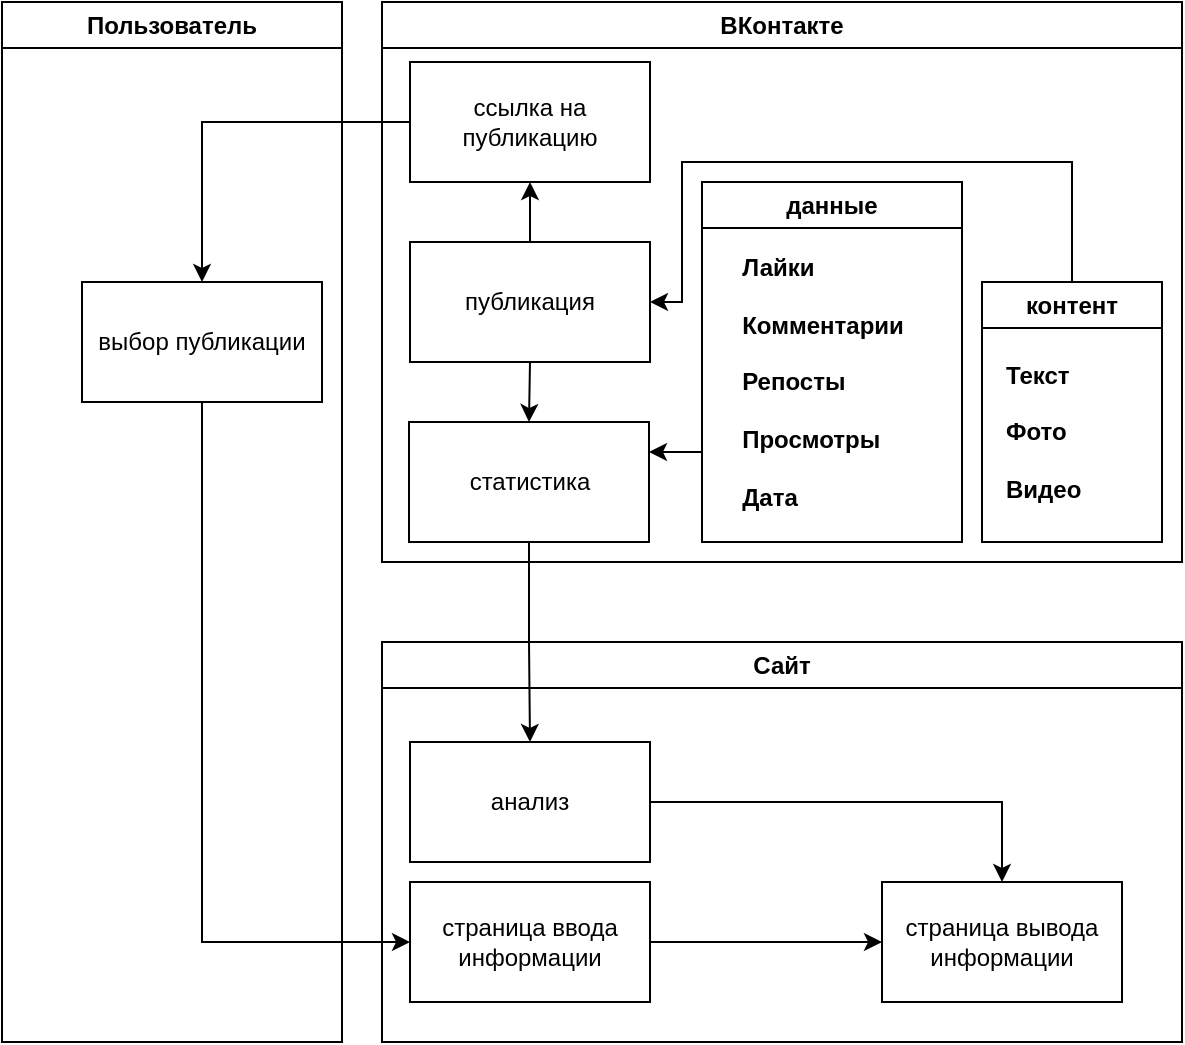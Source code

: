 <mxfile version="20.7.4" type="github">
  <diagram id="VrcHo0is1Yf8Ic5ensMK" name="Страница 1">
    <mxGraphModel dx="1050" dy="581" grid="1" gridSize="10" guides="1" tooltips="1" connect="1" arrows="1" fold="1" page="1" pageScale="1" pageWidth="827" pageHeight="1169" math="0" shadow="0">
      <root>
        <mxCell id="0" />
        <mxCell id="1" parent="0" />
        <mxCell id="WDCF_A7ImxJQsFsin7ZQ-1" value="Пользователь" style="swimlane;whiteSpace=wrap;html=1;" parent="1" vertex="1">
          <mxGeometry x="210" y="40" width="170" height="520" as="geometry" />
        </mxCell>
        <mxCell id="BZTm6CcyMh4_-YShRo9q-6" value="выбор публикации" style="rounded=0;whiteSpace=wrap;html=1;" vertex="1" parent="WDCF_A7ImxJQsFsin7ZQ-1">
          <mxGeometry x="40" y="140" width="120" height="60" as="geometry" />
        </mxCell>
        <mxCell id="WDCF_A7ImxJQsFsin7ZQ-2" value="Сайт" style="swimlane;whiteSpace=wrap;html=1;" parent="1" vertex="1">
          <mxGeometry x="400" y="360" width="400" height="200" as="geometry" />
        </mxCell>
        <mxCell id="WDCF_A7ImxJQsFsin7ZQ-17" value="страница вывода информации" style="rounded=0;whiteSpace=wrap;html=1;" parent="WDCF_A7ImxJQsFsin7ZQ-2" vertex="1">
          <mxGeometry x="250" y="120" width="120" height="60" as="geometry" />
        </mxCell>
        <mxCell id="BZTm6CcyMh4_-YShRo9q-5" style="edgeStyle=orthogonalEdgeStyle;rounded=0;orthogonalLoop=1;jettySize=auto;html=1;exitX=1;exitY=0.5;exitDx=0;exitDy=0;entryX=0;entryY=0.5;entryDx=0;entryDy=0;" edge="1" parent="WDCF_A7ImxJQsFsin7ZQ-2" source="WDCF_A7ImxJQsFsin7ZQ-18" target="WDCF_A7ImxJQsFsin7ZQ-17">
          <mxGeometry relative="1" as="geometry" />
        </mxCell>
        <mxCell id="WDCF_A7ImxJQsFsin7ZQ-18" value="страница ввода информации" style="rounded=0;whiteSpace=wrap;html=1;" parent="WDCF_A7ImxJQsFsin7ZQ-2" vertex="1">
          <mxGeometry x="14" y="120" width="120" height="60" as="geometry" />
        </mxCell>
        <mxCell id="BZTm6CcyMh4_-YShRo9q-4" style="edgeStyle=orthogonalEdgeStyle;rounded=0;orthogonalLoop=1;jettySize=auto;html=1;exitX=1;exitY=0.5;exitDx=0;exitDy=0;entryX=0.5;entryY=0;entryDx=0;entryDy=0;" edge="1" parent="WDCF_A7ImxJQsFsin7ZQ-2" source="BZTm6CcyMh4_-YShRo9q-2" target="WDCF_A7ImxJQsFsin7ZQ-17">
          <mxGeometry relative="1" as="geometry" />
        </mxCell>
        <mxCell id="BZTm6CcyMh4_-YShRo9q-2" value="анализ" style="rounded=0;whiteSpace=wrap;html=1;" vertex="1" parent="WDCF_A7ImxJQsFsin7ZQ-2">
          <mxGeometry x="14" y="50" width="120" height="60" as="geometry" />
        </mxCell>
        <mxCell id="WDCF_A7ImxJQsFsin7ZQ-3" value="ВКонтакте" style="swimlane;whiteSpace=wrap;html=1;" parent="1" vertex="1">
          <mxGeometry x="400" y="40" width="400" height="280" as="geometry" />
        </mxCell>
        <mxCell id="WDCF_A7ImxJQsFsin7ZQ-14" style="edgeStyle=orthogonalEdgeStyle;rounded=0;orthogonalLoop=1;jettySize=auto;html=1;exitX=0.5;exitY=1;exitDx=0;exitDy=0;entryX=0.5;entryY=0;entryDx=0;entryDy=0;" parent="WDCF_A7ImxJQsFsin7ZQ-3" source="WDCF_A7ImxJQsFsin7ZQ-5" target="WDCF_A7ImxJQsFsin7ZQ-8" edge="1">
          <mxGeometry relative="1" as="geometry" />
        </mxCell>
        <mxCell id="BZTm6CcyMh4_-YShRo9q-10" style="edgeStyle=orthogonalEdgeStyle;rounded=0;orthogonalLoop=1;jettySize=auto;html=1;exitX=0.5;exitY=0;exitDx=0;exitDy=0;" edge="1" parent="WDCF_A7ImxJQsFsin7ZQ-3" source="WDCF_A7ImxJQsFsin7ZQ-5" target="BZTm6CcyMh4_-YShRo9q-9">
          <mxGeometry relative="1" as="geometry" />
        </mxCell>
        <mxCell id="WDCF_A7ImxJQsFsin7ZQ-5" value="публикация" style="rounded=0;whiteSpace=wrap;html=1;" parent="WDCF_A7ImxJQsFsin7ZQ-3" vertex="1">
          <mxGeometry x="14" y="120" width="120" height="60" as="geometry" />
        </mxCell>
        <mxCell id="BZTm6CcyMh4_-YShRo9q-12" style="edgeStyle=orthogonalEdgeStyle;rounded=0;orthogonalLoop=1;jettySize=auto;html=1;exitX=0.5;exitY=0;exitDx=0;exitDy=0;entryX=1;entryY=0.5;entryDx=0;entryDy=0;" edge="1" parent="WDCF_A7ImxJQsFsin7ZQ-3" source="WDCF_A7ImxJQsFsin7ZQ-6" target="WDCF_A7ImxJQsFsin7ZQ-5">
          <mxGeometry relative="1" as="geometry">
            <Array as="points">
              <mxPoint x="345" y="80" />
              <mxPoint x="150" y="80" />
              <mxPoint x="150" y="150" />
            </Array>
          </mxGeometry>
        </mxCell>
        <mxCell id="WDCF_A7ImxJQsFsin7ZQ-6" value="контент" style="swimlane;whiteSpace=wrap;html=1;" parent="WDCF_A7ImxJQsFsin7ZQ-3" vertex="1">
          <mxGeometry x="300" y="140" width="90" height="130" as="geometry" />
        </mxCell>
        <mxCell id="WDCF_A7ImxJQsFsin7ZQ-7" value="&lt;b&gt;Текст&lt;br&gt;&lt;br&gt;Фото&lt;br&gt;&lt;br&gt;Видео&lt;/b&gt;" style="text;html=1;align=left;verticalAlign=middle;resizable=0;points=[];autosize=1;strokeColor=none;fillColor=none;" parent="WDCF_A7ImxJQsFsin7ZQ-6" vertex="1">
          <mxGeometry x="10" y="30" width="60" height="90" as="geometry" />
        </mxCell>
        <mxCell id="WDCF_A7ImxJQsFsin7ZQ-8" value="статистика" style="rounded=0;whiteSpace=wrap;html=1;" parent="WDCF_A7ImxJQsFsin7ZQ-3" vertex="1">
          <mxGeometry x="13.5" y="210" width="120" height="60" as="geometry" />
        </mxCell>
        <mxCell id="BZTm6CcyMh4_-YShRo9q-13" style="edgeStyle=orthogonalEdgeStyle;rounded=0;orthogonalLoop=1;jettySize=auto;html=1;exitX=0;exitY=0.75;exitDx=0;exitDy=0;entryX=1;entryY=0.25;entryDx=0;entryDy=0;" edge="1" parent="WDCF_A7ImxJQsFsin7ZQ-3" source="WDCF_A7ImxJQsFsin7ZQ-10" target="WDCF_A7ImxJQsFsin7ZQ-8">
          <mxGeometry relative="1" as="geometry" />
        </mxCell>
        <mxCell id="WDCF_A7ImxJQsFsin7ZQ-10" value="данные" style="swimlane;whiteSpace=wrap;html=1;" parent="WDCF_A7ImxJQsFsin7ZQ-3" vertex="1">
          <mxGeometry x="160" y="90" width="130" height="180" as="geometry" />
        </mxCell>
        <mxCell id="WDCF_A7ImxJQsFsin7ZQ-11" value="&lt;div style=&quot;text-align: left;&quot;&gt;&lt;b style=&quot;background-color: initial;&quot;&gt;Лайки&lt;/b&gt;&lt;/div&gt;&lt;div style=&quot;text-align: left;&quot;&gt;&lt;b&gt;&lt;br&gt;&lt;/b&gt;&lt;/div&gt;&lt;b&gt;Комментарии&lt;/b&gt;&lt;br&gt;&lt;br&gt;&lt;div style=&quot;text-align: left;&quot;&gt;&lt;b style=&quot;background-color: initial;&quot;&gt;Репосты&lt;/b&gt;&lt;/div&gt;&lt;br&gt;&lt;div style=&quot;text-align: left;&quot;&gt;&lt;b style=&quot;background-color: initial;&quot;&gt;Просмотры&lt;/b&gt;&lt;/div&gt;&lt;div style=&quot;text-align: left;&quot;&gt;&lt;b style=&quot;background-color: initial;&quot;&gt;&lt;br&gt;&lt;/b&gt;&lt;/div&gt;&lt;div style=&quot;text-align: left;&quot;&gt;&lt;b style=&quot;background-color: initial;&quot;&gt;Дата&lt;/b&gt;&lt;/div&gt;" style="text;html=1;align=center;verticalAlign=middle;resizable=0;points=[];autosize=1;strokeColor=none;fillColor=none;" parent="WDCF_A7ImxJQsFsin7ZQ-10" vertex="1">
          <mxGeometry x="10" y="30" width="100" height="140" as="geometry" />
        </mxCell>
        <mxCell id="BZTm6CcyMh4_-YShRo9q-9" value="ссылка на публикацию" style="rounded=0;whiteSpace=wrap;html=1;" vertex="1" parent="WDCF_A7ImxJQsFsin7ZQ-3">
          <mxGeometry x="14" y="30" width="120" height="60" as="geometry" />
        </mxCell>
        <mxCell id="BZTm6CcyMh4_-YShRo9q-3" style="edgeStyle=orthogonalEdgeStyle;rounded=0;orthogonalLoop=1;jettySize=auto;html=1;exitX=0.5;exitY=1;exitDx=0;exitDy=0;entryX=0.5;entryY=0;entryDx=0;entryDy=0;" edge="1" parent="1" source="WDCF_A7ImxJQsFsin7ZQ-8" target="BZTm6CcyMh4_-YShRo9q-2">
          <mxGeometry relative="1" as="geometry" />
        </mxCell>
        <mxCell id="BZTm6CcyMh4_-YShRo9q-8" style="edgeStyle=orthogonalEdgeStyle;rounded=0;orthogonalLoop=1;jettySize=auto;html=1;exitX=0.5;exitY=1;exitDx=0;exitDy=0;entryX=0;entryY=0.5;entryDx=0;entryDy=0;" edge="1" parent="1" source="BZTm6CcyMh4_-YShRo9q-6" target="WDCF_A7ImxJQsFsin7ZQ-18">
          <mxGeometry relative="1" as="geometry" />
        </mxCell>
        <mxCell id="BZTm6CcyMh4_-YShRo9q-11" style="edgeStyle=orthogonalEdgeStyle;rounded=0;orthogonalLoop=1;jettySize=auto;html=1;exitX=0;exitY=0.5;exitDx=0;exitDy=0;entryX=0.5;entryY=0;entryDx=0;entryDy=0;" edge="1" parent="1" source="BZTm6CcyMh4_-YShRo9q-9" target="BZTm6CcyMh4_-YShRo9q-6">
          <mxGeometry relative="1" as="geometry" />
        </mxCell>
      </root>
    </mxGraphModel>
  </diagram>
</mxfile>
